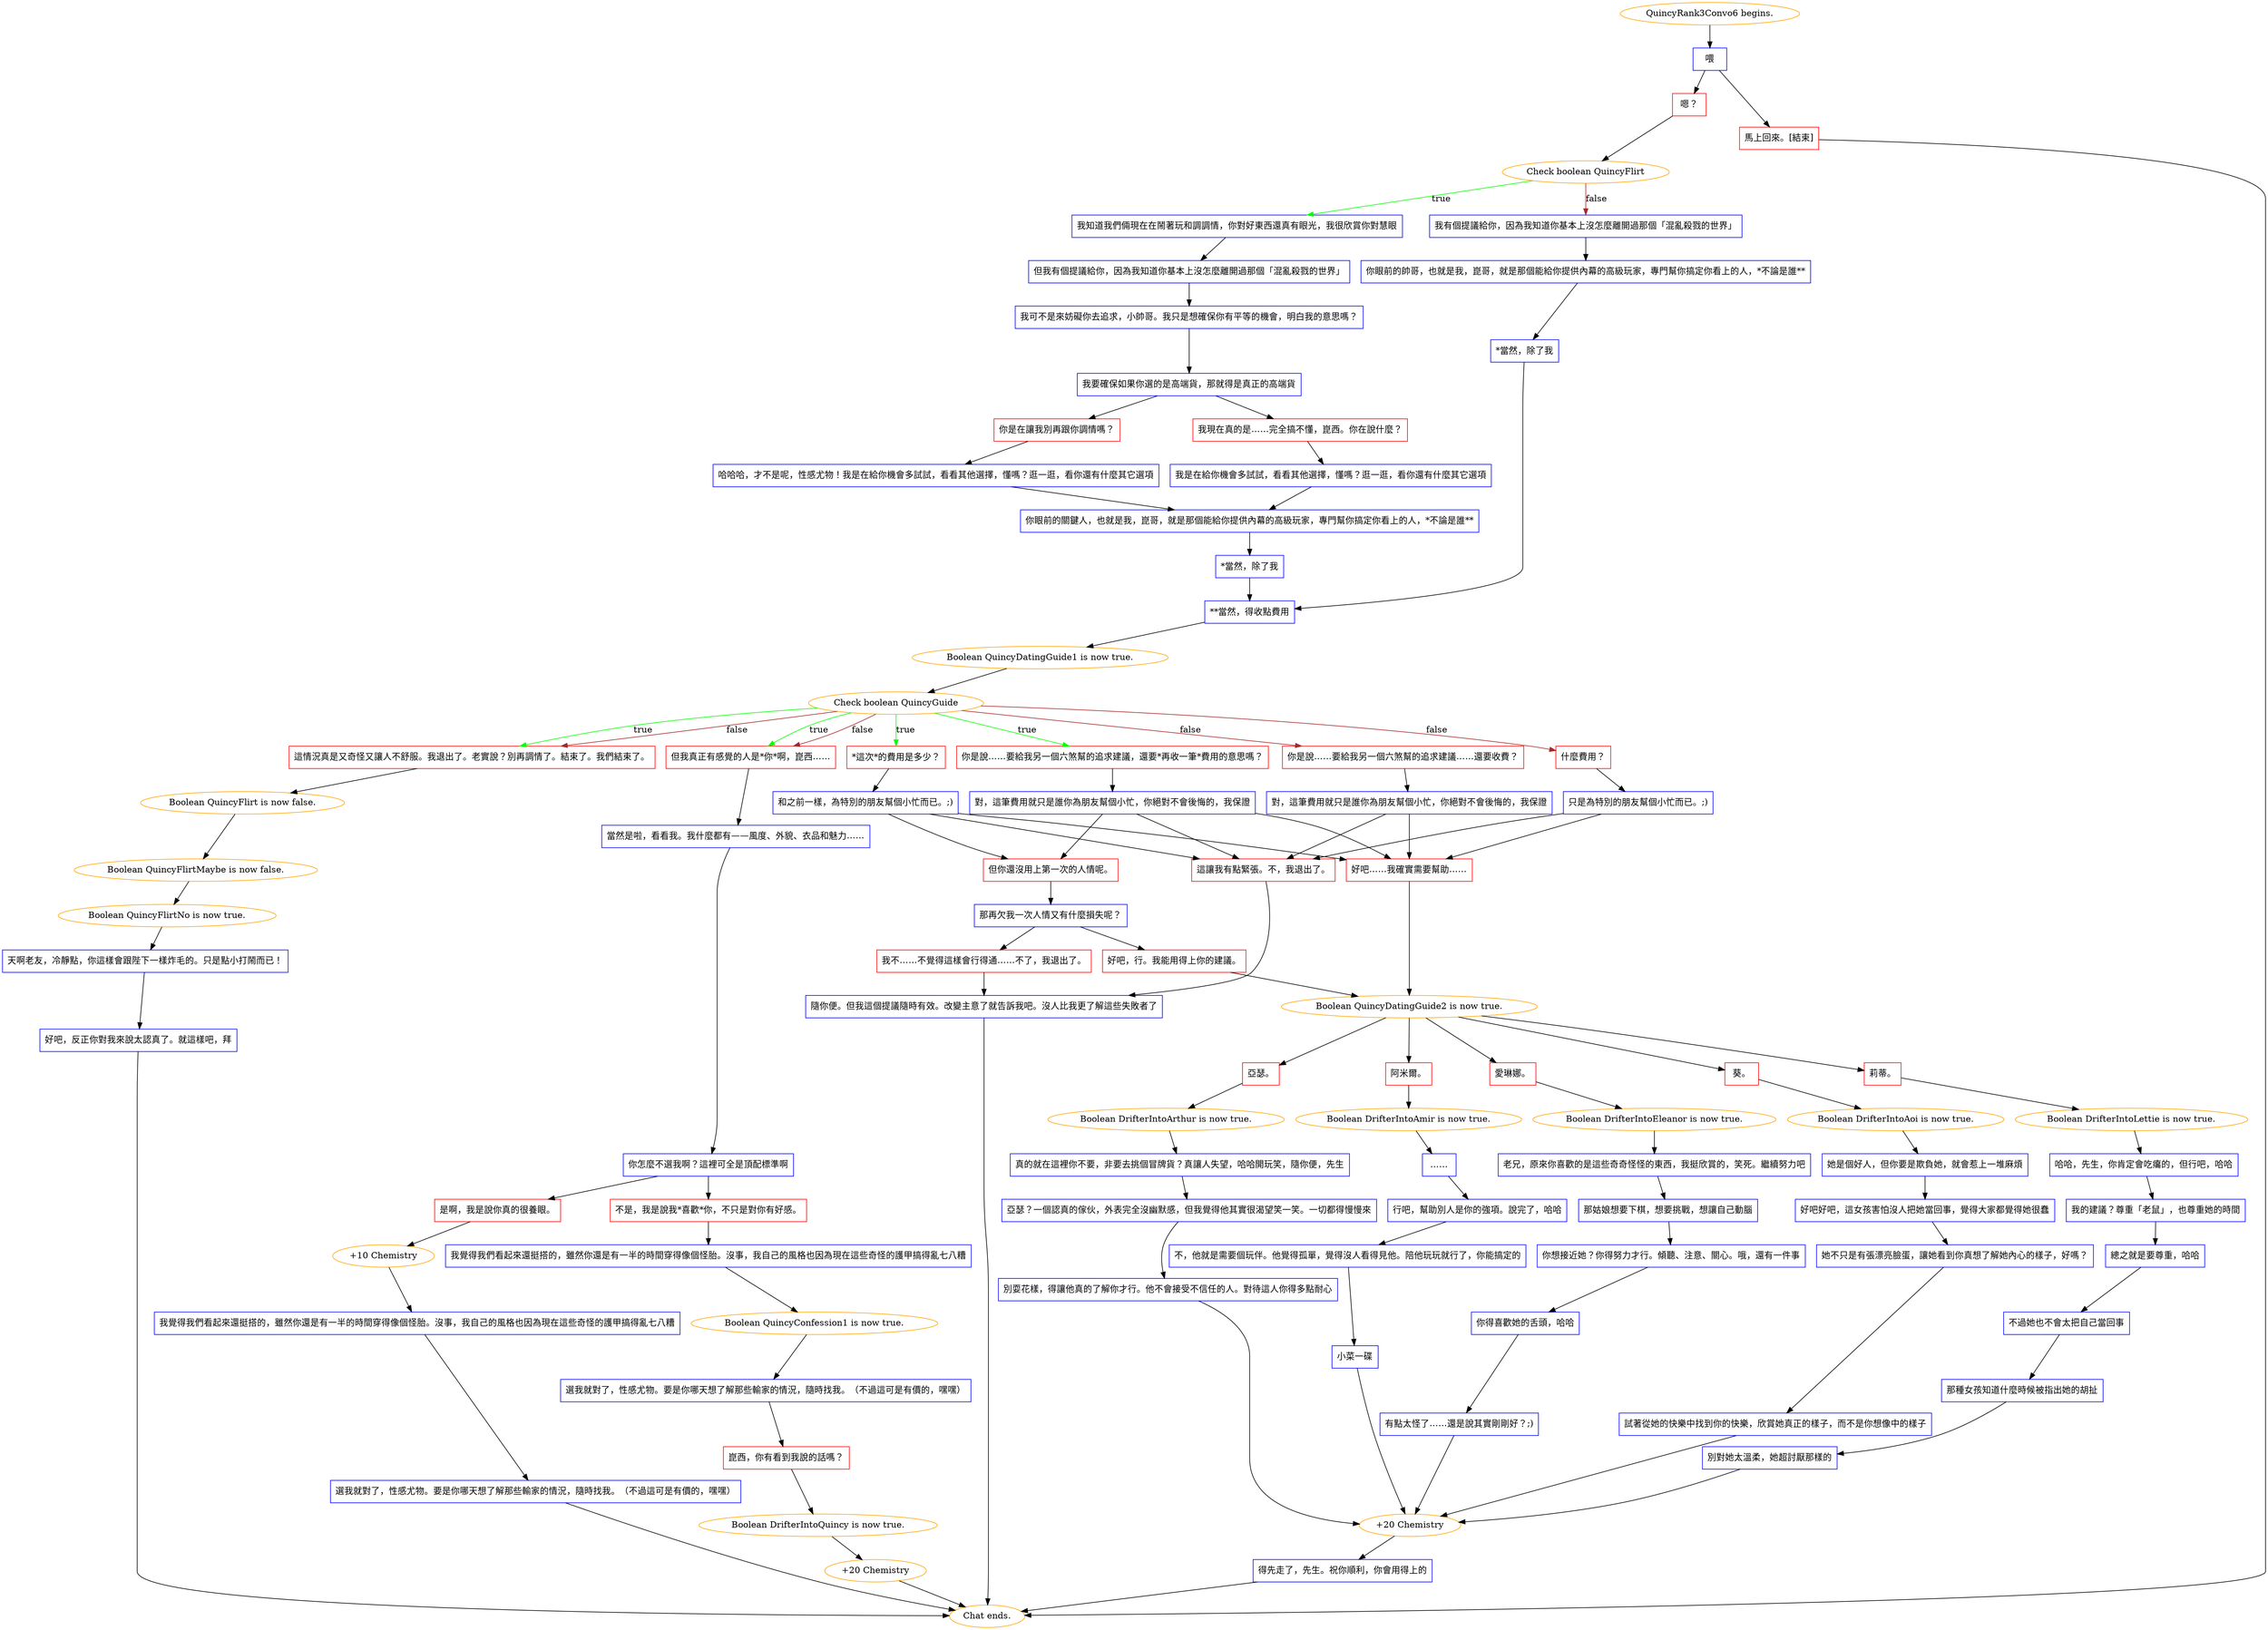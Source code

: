 digraph {
	"QuincyRank3Convo6 begins." [color=orange];
		"QuincyRank3Convo6 begins." -> j2369317000;
	j2369317000 [label="喂",shape=box,color=blue];
		j2369317000 -> j3671337249;
		j2369317000 -> j3682674855;
	j3671337249 [label="嗯？",shape=box,color=red];
		j3671337249 -> j1014815872;
	j3682674855 [label="馬上回來。[結束]",shape=box,color=red];
		j3682674855 -> "Chat ends.";
	j1014815872 [label="Check boolean QuincyFlirt",color=orange];
		j1014815872 -> j482888688 [label=true,color=green];
		j1014815872 -> j692661271 [label=false,color=brown];
	"Chat ends." [color=orange];
	j482888688 [label="我知道我們倆現在在鬧著玩和調調情，你對好東西還真有眼光，我很欣賞你對慧眼",shape=box,color=blue];
		j482888688 -> j1904603699;
	j692661271 [label="我有個提議給你，因為我知道你基本上沒怎麼離開過那個「混亂殺戮的世界」",shape=box,color=blue];
		j692661271 -> j1481100072;
	j1904603699 [label="但我有個提議給你，因為我知道你基本上沒怎麼離開過那個「混亂殺戮的世界」",shape=box,color=blue];
		j1904603699 -> j3845745651;
	j1481100072 [label="你眼前的帥哥，也就是我，崑哥，就是那個能給你提供內幕的高級玩家，專門幫你搞定你看上的人，*不論是誰**",shape=box,color=blue];
		j1481100072 -> j2020054592;
	j3845745651 [label="我可不是來妨礙你去追求，小帥哥。我只是想確保你有平等的機會，明白我的意思嗎？",shape=box,color=blue];
		j3845745651 -> j2078222244;
	j2020054592 [label="*當然，除了我",shape=box,color=blue];
		j2020054592 -> j3760062026;
	j2078222244 [label="我要確保如果你選的是高端貨，那就得是真正的高端貨",shape=box,color=blue];
		j2078222244 -> j873776866;
		j2078222244 -> j3658193505;
	j3760062026 [label="**當然，得收點費用",shape=box,color=blue];
		j3760062026 -> j3858156737;
	j873776866 [label="我現在真的是……完全搞不懂，崑西。你在說什麼？",shape=box,color=red];
		j873776866 -> j3230086111;
	j3658193505 [label="你是在讓我別再跟你調情嗎？",shape=box,color=red];
		j3658193505 -> j1355368584;
	j3858156737 [label="Boolean QuincyDatingGuide1 is now true.",color=orange];
		j3858156737 -> j3595540058;
	j3230086111 [label="我是在給你機會多試試，看看其他選擇，懂嗎？逛一逛，看你還有什麼其它選項",shape=box,color=blue];
		j3230086111 -> j4268456384;
	j1355368584 [label="哈哈哈，才不是呢，性感尤物！我是在給你機會多試試，看看其他選擇，懂嗎？逛一逛，看你還有什麼其它選項",shape=box,color=blue];
		j1355368584 -> j4268456384;
	j3595540058 [label="Check boolean QuincyGuide",color=orange];
		j3595540058 -> j3068346161 [label=true,color=green];
		j3595540058 -> j3327139318 [label=true,color=green];
		j3595540058 -> j134975990 [label=true,color=green];
		j3595540058 -> j3013046976 [label=true,color=green];
		j3595540058 -> j3937259953 [label=false,color=brown];
		j3595540058 -> j3742502983 [label=false,color=brown];
		j3595540058 -> j134975990 [label=false,color=brown];
		j3595540058 -> j3013046976 [label=false,color=brown];
	j4268456384 [label="你眼前的關鍵人，也就是我，崑哥，就是那個能給你提供內幕的高級玩家，專門幫你搞定你看上的人，*不論是誰**",shape=box,color=blue];
		j4268456384 -> j2999881149;
	j3068346161 [label="你是說……要給我另一個六煞幫的追求建議，還要*再收一筆*費用的意思嗎？",shape=box,color=red];
		j3068346161 -> j3287872520;
	j3327139318 [label="*這次*的費用是多少？",shape=box,color=red];
		j3327139318 -> j2243083457;
	j134975990 [label="這情況真是又奇怪又讓人不舒服。我退出了。老實說？別再調情了。結束了。我們結束了。",shape=box,color=red];
		j134975990 -> j2240243566;
	j3013046976 [label="但我真正有感覺的人是*你*啊，崑西……",shape=box,color=red];
		j3013046976 -> j2911919332;
	j3937259953 [label="什麼費用？",shape=box,color=red];
		j3937259953 -> j4193215355;
	j3742502983 [label="你是說……要給我另一個六煞幫的追求建議……還要收費？",shape=box,color=red];
		j3742502983 -> j2951166588;
	j2999881149 [label="*當然，除了我",shape=box,color=blue];
		j2999881149 -> j3760062026;
	j3287872520 [label="對，這筆費用就只是誰你為朋友幫個小忙，你絕對不會後悔的，我保證",shape=box,color=blue];
		j3287872520 -> j1698765972;
		j3287872520 -> j3646905991;
		j3287872520 -> j2048378965;
	j2243083457 [label="和之前一樣，為特別的朋友幫個小忙而已。;)",shape=box,color=blue];
		j2243083457 -> j1698765972;
		j2243083457 -> j3646905991;
		j2243083457 -> j2048378965;
	j2240243566 [label="Boolean QuincyFlirt is now false.",color=orange];
		j2240243566 -> j3420484097;
	j2911919332 [label="當然是啦，看看我。我什麼都有——風度、外貌、衣品和魅力……",shape=box,color=blue];
		j2911919332 -> j646921272;
	j4193215355 [label="只是為特別的朋友幫個小忙而已。;)",shape=box,color=blue];
		j4193215355 -> j3646905991;
		j4193215355 -> j2048378965;
	j2951166588 [label="對，這筆費用就只是誰你為朋友幫個小忙，你絕對不會後悔的，我保證",shape=box,color=blue];
		j2951166588 -> j3646905991;
		j2951166588 -> j2048378965;
	j1698765972 [label="但你還沒用上第一次的人情呢。",shape=box,color=red];
		j1698765972 -> j997298114;
	j3646905991 [label="這讓我有點緊張。不，我退出了。",shape=box,color=red];
		j3646905991 -> j2527799540;
	j2048378965 [label="好吧……我確實需要幫助……",shape=box,color=red];
		j2048378965 -> j3319277691;
	j3420484097 [label="Boolean QuincyFlirtMaybe is now false.",color=orange];
		j3420484097 -> j2186108455;
	j646921272 [label="你怎麼不選我啊？這裡可全是頂配標準啊",shape=box,color=blue];
		j646921272 -> j3485911911;
		j646921272 -> j2412001745;
	j997298114 [label="那再欠我一次人情又有什麼損失呢？",shape=box,color=blue];
		j997298114 -> j3911268330;
		j997298114 -> j506603252;
	j2527799540 [label="隨你便。但我這個提議隨時有效。改變主意了就告訴我吧。沒人比我更了解這些失敗者了",shape=box,color=blue];
		j2527799540 -> "Chat ends.";
	j3319277691 [label="Boolean QuincyDatingGuide2 is now true.",color=orange];
		j3319277691 -> j1505042993;
		j3319277691 -> j2973098991;
		j3319277691 -> j2067039259;
		j3319277691 -> j3310985656;
		j3319277691 -> j1034828420;
	j2186108455 [label="Boolean QuincyFlirtNo is now true.",color=orange];
		j2186108455 -> j1206538696;
	j3485911911 [label="不是，我是說我*喜歡*你，不只是對你有好感。",shape=box,color=red];
		j3485911911 -> j2674325628;
	j2412001745 [label="是啊，我是說你真的很養眼。",shape=box,color=red];
		j2412001745 -> j1558288571;
	j3911268330 [label="我不……不覺得這樣會行得通……不了，我退出了。",shape=box,color=red];
		j3911268330 -> j2527799540;
	j506603252 [label="好吧，行。我能用得上你的建議。",shape=box,color=red];
		j506603252 -> j3319277691;
	j1505042993 [label="莉蒂。",shape=box,color=red];
		j1505042993 -> j552944466;
	j2973098991 [label="亞瑟。",shape=box,color=red];
		j2973098991 -> j1829942524;
	j2067039259 [label="阿米爾。",shape=box,color=red];
		j2067039259 -> j114407266;
	j3310985656 [label="愛琳娜。",shape=box,color=red];
		j3310985656 -> j2344466105;
	j1034828420 [label="葵。",shape=box,color=red];
		j1034828420 -> j1209483471;
	j1206538696 [label="天啊老友，冷靜點，你這樣會跟陛下一樣炸毛的。只是點小打鬧而已！",shape=box,color=blue];
		j1206538696 -> j1843977385;
	j2674325628 [label="我覺得我們看起來還挺搭的，雖然你還是有一半的時間穿得像個怪胎。沒事，我自己的風格也因為現在這些奇怪的護甲搞得亂七八糟",shape=box,color=blue];
		j2674325628 -> j3161489089;
	j1558288571 [label="+10 Chemistry",color=orange];
		j1558288571 -> j3088320691;
	j552944466 [label="Boolean DrifterIntoLettie is now true.",color=orange];
		j552944466 -> j3497981597;
	j1829942524 [label="Boolean DrifterIntoArthur is now true.",color=orange];
		j1829942524 -> j2343075;
	j114407266 [label="Boolean DrifterIntoAmir is now true.",color=orange];
		j114407266 -> j2614815371;
	j2344466105 [label="Boolean DrifterIntoEleanor is now true.",color=orange];
		j2344466105 -> j3682106783;
	j1209483471 [label="Boolean DrifterIntoAoi is now true.",color=orange];
		j1209483471 -> j2030808321;
	j1843977385 [label="好吧，反正你對我來說太認真了。就這樣吧，拜",shape=box,color=blue];
		j1843977385 -> "Chat ends.";
	j3161489089 [label="Boolean QuincyConfession1 is now true.",color=orange];
		j3161489089 -> j1019916003;
	j3088320691 [label="我覺得我們看起來還挺搭的，雖然你還是有一半的時間穿得像個怪胎。沒事，我自己的風格也因為現在這些奇怪的護甲搞得亂七八糟",shape=box,color=blue];
		j3088320691 -> j899488466;
	j3497981597 [label="哈哈，先生，你肯定會吃癟的，但行吧，哈哈",shape=box,color=blue];
		j3497981597 -> j3388611777;
	j2343075 [label="真的就在這裡你不要，非要去挑個冒牌貨？真讓人失望，哈哈開玩笑，隨你便，先生",shape=box,color=blue];
		j2343075 -> j3009962097;
	j2614815371 [label="……",shape=box,color=blue];
		j2614815371 -> j3348001392;
	j3682106783 [label="老兄，原來你喜歡的是這些奇奇怪怪的東西，我挺欣賞的，笑死。繼續努力吧",shape=box,color=blue];
		j3682106783 -> j3499093240;
	j2030808321 [label="她是個好人，但你要是欺負她，就會惹上一堆麻煩",shape=box,color=blue];
		j2030808321 -> j1103526004;
	j1019916003 [label="選我就對了，性感尤物。要是你哪天想了解那些輸家的情況，隨時找我。（不過這可是有價的，嘿嘿）",shape=box,color=blue];
		j1019916003 -> j472385460;
	j899488466 [label="選我就對了，性感尤物。要是你哪天想了解那些輸家的情況，隨時找我。（不過這可是有價的，嘿嘿）",shape=box,color=blue];
		j899488466 -> "Chat ends.";
	j3388611777 [label="我的建議？尊重「老鼠」，也尊重她的時間",shape=box,color=blue];
		j3388611777 -> j3202078650;
	j3009962097 [label="亞瑟？一個認真的傢伙，外表完全沒幽默感，但我覺得他其實很渴望笑一笑。一切都得慢慢來",shape=box,color=blue];
		j3009962097 -> j3141654702;
	j3348001392 [label="行吧，幫助別人是你的強項。說完了，哈哈",shape=box,color=blue];
		j3348001392 -> j2044096291;
	j3499093240 [label="那姑娘想要下棋，想要挑戰，想讓自己動腦",shape=box,color=blue];
		j3499093240 -> j307827833;
	j1103526004 [label="好吧好吧，這女孩害怕沒人把她當回事，覺得大家都覺得她很蠢",shape=box,color=blue];
		j1103526004 -> j801425251;
	j472385460 [label="崑西，你有看到我說的話嗎？",shape=box,color=red];
		j472385460 -> j359041193;
	j3202078650 [label="總之就是要尊重，哈哈",shape=box,color=blue];
		j3202078650 -> j304496389;
	j3141654702 [label="別耍花樣，得讓他真的了解你才行。他不會接受不信任的人。對待這人你得多點耐心",shape=box,color=blue];
		j3141654702 -> j3705390636;
	j2044096291 [label="不，他就是需要個玩伴。他覺得孤單，覺得沒人看得見他。陪他玩玩就行了，你能搞定的",shape=box,color=blue];
		j2044096291 -> j2905198922;
	j307827833 [label="你想接近她？你得努力才行。傾聽、注意、關心。哦，還有一件事",shape=box,color=blue];
		j307827833 -> j4242241128;
	j801425251 [label="她不只是有張漂亮臉蛋，讓她看到你真想了解她內心的樣子，好嗎？",shape=box,color=blue];
		j801425251 -> j3583170063;
	j359041193 [label="Boolean DrifterIntoQuincy is now true.",color=orange];
		j359041193 -> j367054140;
	j304496389 [label="不過她也不會太把自己當回事",shape=box,color=blue];
		j304496389 -> j2936803801;
	j3705390636 [label="+20 Chemistry",color=orange];
		j3705390636 -> j2601244906;
	j2905198922 [label="小菜一碟",shape=box,color=blue];
		j2905198922 -> j3705390636;
	j4242241128 [label="你得喜歡她的舌頭，哈哈",shape=box,color=blue];
		j4242241128 -> j2590522380;
	j3583170063 [label="試著從她的快樂中找到你的快樂，欣賞她真正的樣子，而不是你想像中的樣子",shape=box,color=blue];
		j3583170063 -> j3705390636;
	j367054140 [label="+20 Chemistry",color=orange];
		j367054140 -> "Chat ends.";
	j2936803801 [label="那種女孩知道什麼時候被指出她的胡扯",shape=box,color=blue];
		j2936803801 -> j3113662540;
	j2601244906 [label="得先走了，先生。祝你順利，你會用得上的",shape=box,color=blue];
		j2601244906 -> "Chat ends.";
	j2590522380 [label="有點太怪了……還是說其實剛剛好？;)",shape=box,color=blue];
		j2590522380 -> j3705390636;
	j3113662540 [label="別對她太溫柔，她超討厭那樣的",shape=box,color=blue];
		j3113662540 -> j3705390636;
}